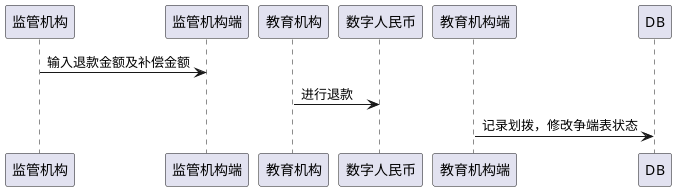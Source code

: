 @startuml 教育机构介入退课
监管机构 -> 监管机构端: 输入退款金额及补偿金额
教育机构 -> 数字人民币 : 进行退款
教育机构端 -> DB: 记录划拨，修改争端表状态
@enduml    